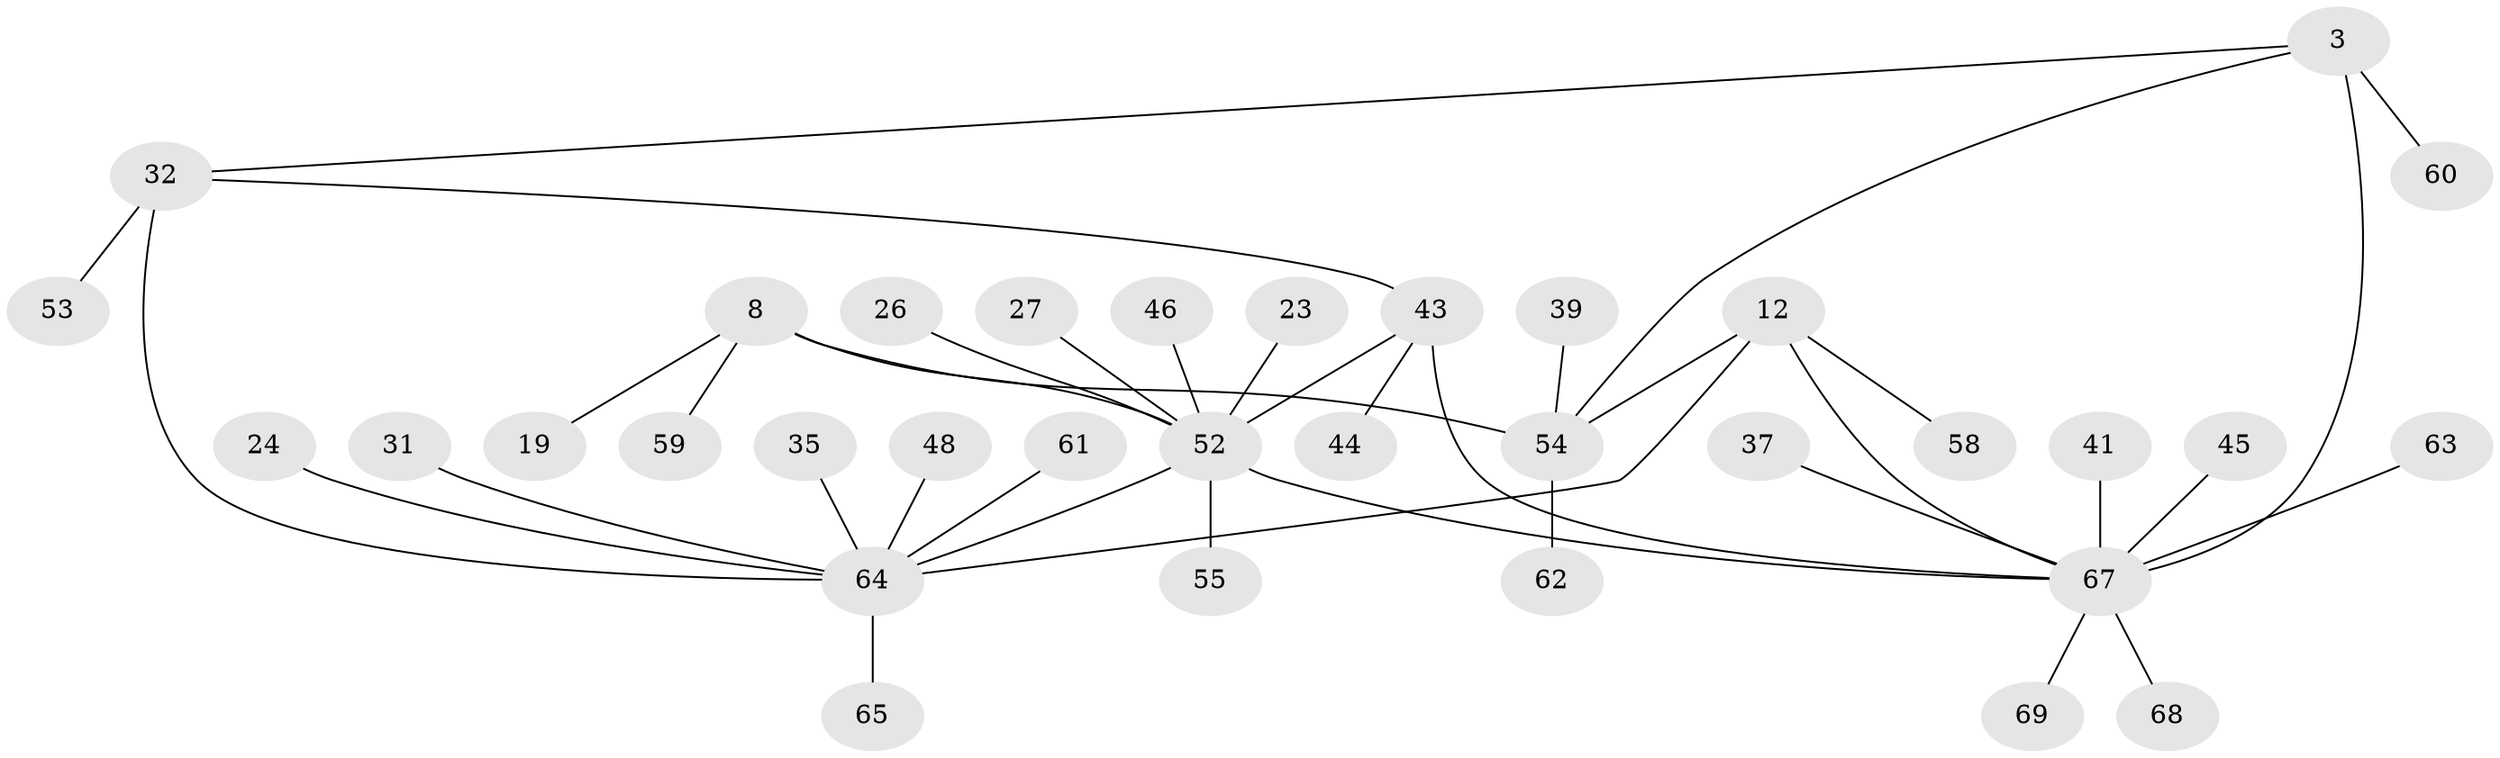 // original degree distribution, {2: 0.2028985507246377, 9: 0.028985507246376812, 6: 0.043478260869565216, 4: 0.028985507246376812, 5: 0.043478260869565216, 12: 0.014492753623188406, 3: 0.07246376811594203, 10: 0.014492753623188406, 1: 0.5507246376811594}
// Generated by graph-tools (version 1.1) at 2025/54/03/09/25 04:54:33]
// undirected, 34 vertices, 39 edges
graph export_dot {
graph [start="1"]
  node [color=gray90,style=filled];
  3 [super="+1"];
  8 [super="+7"];
  12;
  19;
  23;
  24;
  26;
  27;
  31;
  32 [super="+5+30"];
  35 [super="+28"];
  37;
  39 [super="+36"];
  41;
  43 [super="+15"];
  44 [super="+34"];
  45;
  46;
  48;
  52 [super="+51+9"];
  53 [super="+49"];
  54 [super="+38"];
  55;
  58;
  59 [super="+56"];
  60;
  61;
  62 [super="+50"];
  63 [super="+57"];
  64 [super="+6"];
  65;
  67 [super="+13+40+66"];
  68 [super="+25"];
  69 [super="+47"];
  3 -- 60;
  3 -- 67 [weight=3];
  3 -- 54;
  3 -- 32;
  8 -- 19;
  8 -- 52 [weight=2];
  8 -- 59;
  8 -- 54;
  12 -- 58;
  12 -- 67;
  12 -- 54 [weight=2];
  12 -- 64;
  23 -- 52;
  24 -- 64;
  26 -- 52;
  27 -- 52;
  31 -- 64;
  32 -- 53;
  32 -- 43;
  32 -- 64 [weight=2];
  35 -- 64;
  37 -- 67;
  39 -- 54;
  41 -- 67;
  43 -- 67 [weight=2];
  43 -- 52;
  43 -- 44;
  45 -- 67;
  46 -- 52;
  48 -- 64;
  52 -- 55;
  52 -- 67;
  52 -- 64 [weight=2];
  54 -- 62;
  61 -- 64;
  63 -- 67;
  64 -- 65;
  67 -- 68;
  67 -- 69;
}
